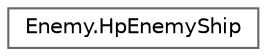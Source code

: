 digraph "Graphical Class Hierarchy"
{
 // LATEX_PDF_SIZE
  bgcolor="transparent";
  edge [fontname=Helvetica,fontsize=10,labelfontname=Helvetica,labelfontsize=10];
  node [fontname=Helvetica,fontsize=10,shape=box,height=0.2,width=0.4];
  rankdir="LR";
  Node0 [id="Node000000",label="Enemy.HpEnemyShip",height=0.2,width=0.4,color="grey40", fillcolor="white", style="filled",URL="$class_enemy_1_1_hp_enemy_ship.html",tooltip=" "];
}
